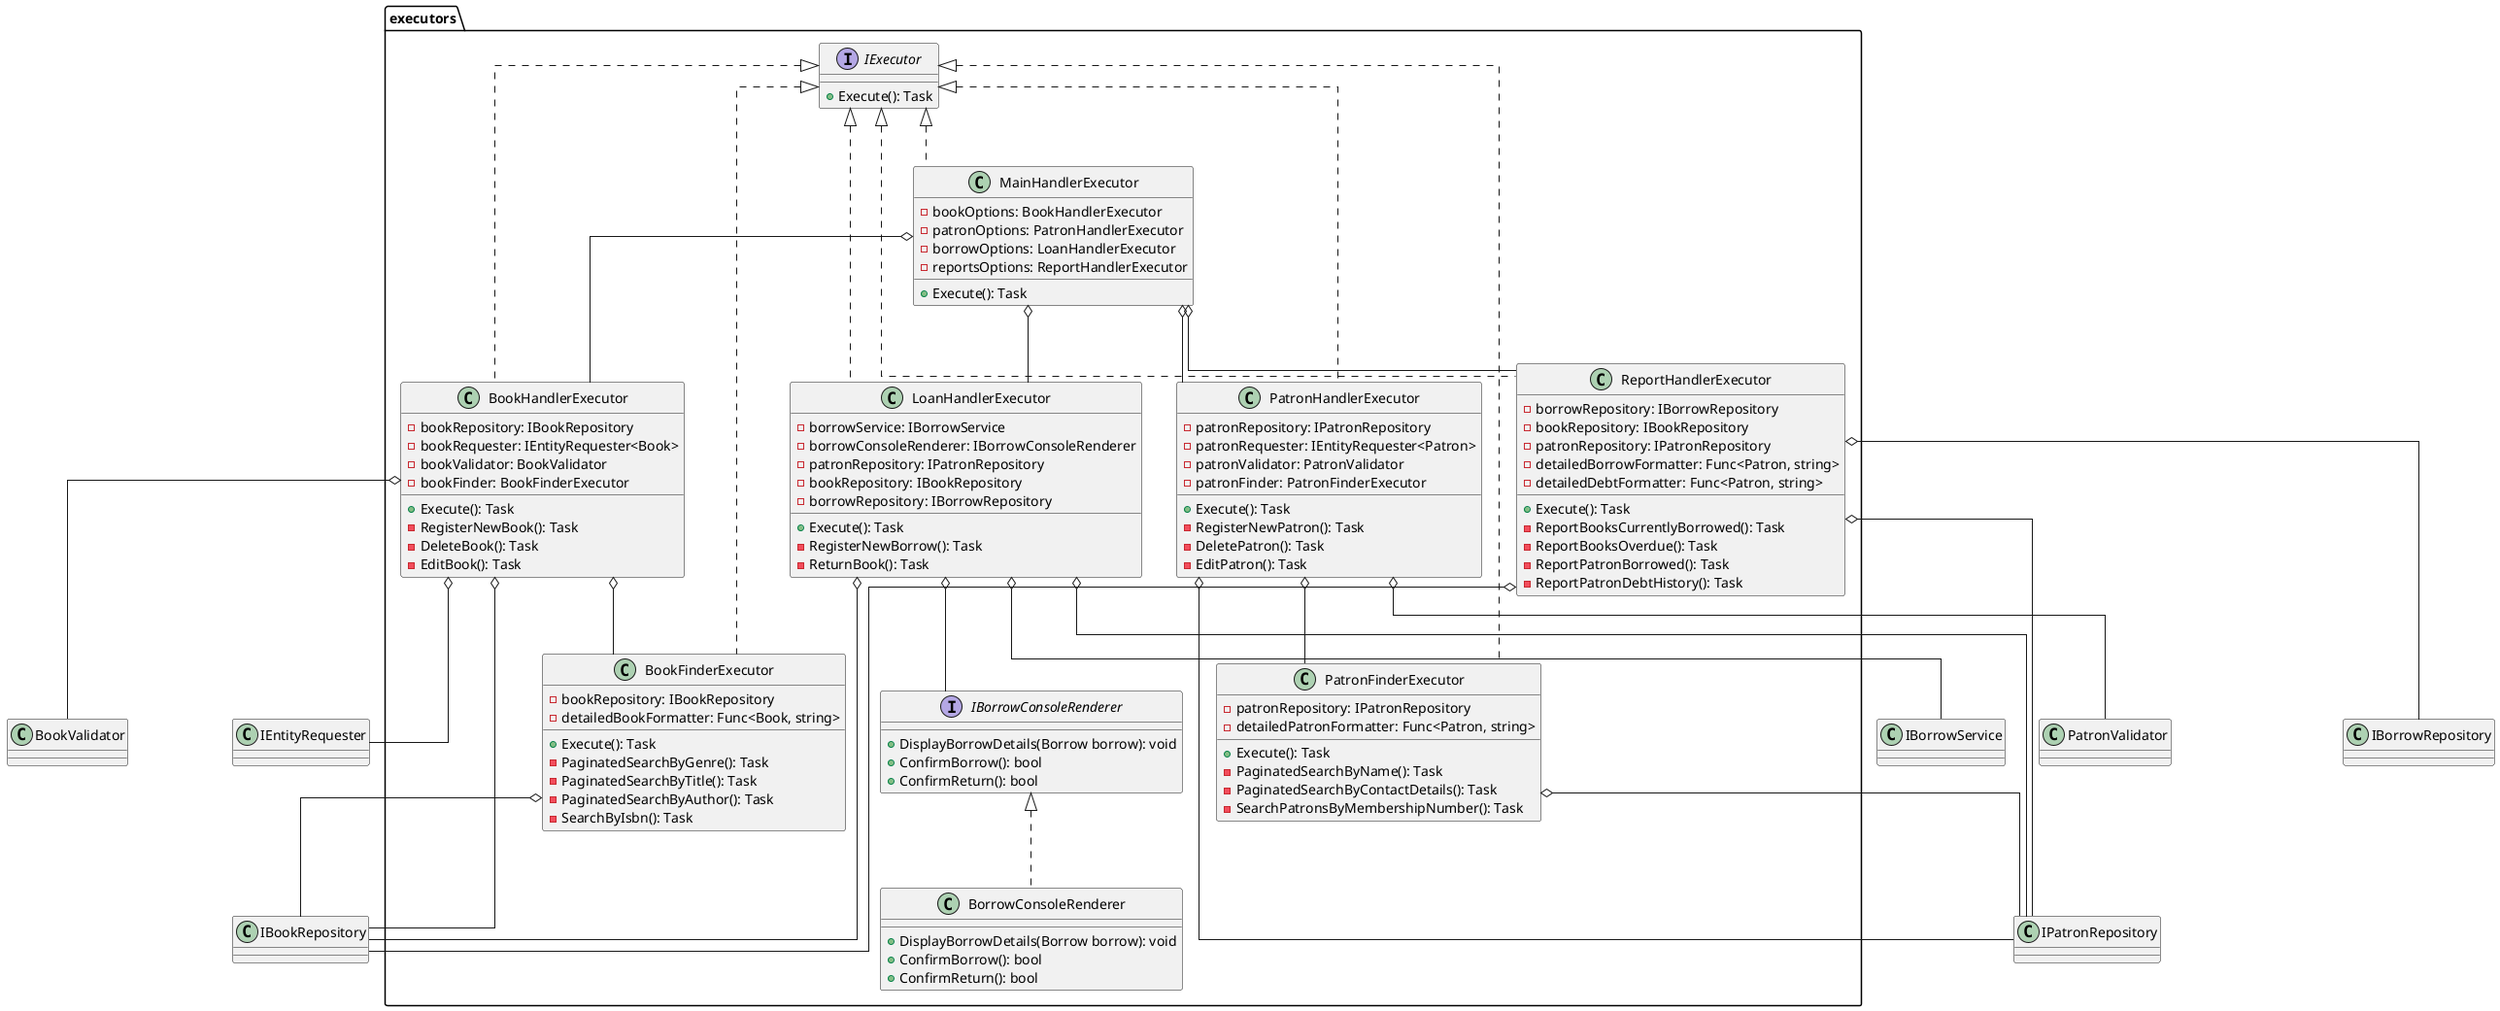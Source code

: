 @startuml
skinparam linetype ortho

package executors {
    class BookFinderExecutor {
            -  bookRepository: IBookRepository
            -  detailedBookFormatter: Func<Book, string>
            +  Execute(): Task
            -  PaginatedSearchByGenre(): Task
            -  PaginatedSearchByTitle(): Task
            -  PaginatedSearchByAuthor(): Task
            -  SearchByIsbn(): Task
        }

    class BookHandlerExecutor {
            -  bookRepository: IBookRepository
            -  bookRequester: IEntityRequester<Book>
            -  bookValidator: BookValidator
            -  bookFinder: BookFinderExecutor
            +  Execute(): Task
            -  RegisterNewBook(): Task
            -  DeleteBook(): Task
            -  EditBook(): Task
        }

    class LoanHandlerExecutor {
            -  borrowService: IBorrowService
            -  borrowConsoleRenderer: IBorrowConsoleRenderer
            -  patronRepository: IPatronRepository
            -  bookRepository: IBookRepository
            -  borrowRepository: IBorrowRepository
            +  Execute(): Task
            -  RegisterNewBorrow(): Task
            -  ReturnBook(): Task
        }

     class PatronFinderExecutor {
            -  patronRepository: IPatronRepository
            -  detailedPatronFormatter: Func<Patron, string>
            +  Execute(): Task
            -  PaginatedSearchByName(): Task
            -  PaginatedSearchByContactDetails(): Task
            -  SearchPatronsByMembershipNumber(): Task
        }

     class PatronHandlerExecutor {
            -  patronRepository: IPatronRepository
            -  patronRequester: IEntityRequester<Patron>
            -  patronValidator: PatronValidator
            -  patronFinder: PatronFinderExecutor
            +  Execute(): Task
            -  RegisterNewPatron(): Task
            -  DeletePatron(): Task
            -  EditPatron(): Task
        }

     class ReportHandlerExecutor {
            -  borrowRepository: IBorrowRepository
            -  bookRepository: IBookRepository
            -  patronRepository: IPatronRepository
            -  detailedBorrowFormatter: Func<Patron, string>
            -  detailedDebtFormatter: Func<Patron, string>
            +  Execute(): Task
            -  ReportBooksCurrentlyBorrowed(): Task
            -  ReportBooksOverdue(): Task
            -  ReportPatronBorrowed(): Task
            -  ReportPatronDebtHistory(): Task
        }

     class MainHandlerExecutor {
            - bookOptions: BookHandlerExecutor
            - patronOptions: PatronHandlerExecutor
            - borrowOptions: LoanHandlerExecutor
            - reportsOptions: ReportHandlerExecutor
            +  Execute(): Task
        }
    MainHandlerExecutor o-- BookHandlerExecutor
    MainHandlerExecutor o-- PatronHandlerExecutor
    MainHandlerExecutor o-- LoanHandlerExecutor
    MainHandlerExecutor o-- ReportHandlerExecutor

    interface IExecutor {
        + Execute(): Task
    }
    IExecutor <|.. BookFinderExecutor
    IExecutor <|.. BookHandlerExecutor
    IExecutor <|.. LoanHandlerExecutor
    IExecutor <|.. PatronFinderExecutor
    IExecutor <|.. PatronHandlerExecutor
    IExecutor <|.. ReportHandlerExecutor
    IExecutor <|.. MainHandlerExecutor

     class BorrowConsoleRenderer {
            + DisplayBorrowDetails(Borrow borrow): void
            + ConfirmBorrow(): bool
            + ConfirmReturn(): bool
        }

    interface IBorrowConsoleRenderer {
        + DisplayBorrowDetails(Borrow borrow): void
        + ConfirmBorrow(): bool
        + ConfirmReturn(): bool
    }
    IBorrowConsoleRenderer <|.. BorrowConsoleRenderer
}

PatronHandlerExecutor o-- PatronValidator
PatronHandlerExecutor o-- IPatronRepository
PatronHandlerExecutor o-- PatronFinderExecutor

PatronFinderExecutor o-- IPatronRepository

BookFinderExecutor o-- IBookRepository

BookHandlerExecutor o-- IBookRepository
BookHandlerExecutor o-- IEntityRequester
BookHandlerExecutor o-- BookValidator
BookHandlerExecutor o-- BookFinderExecutor

LoanHandlerExecutor o-- IBorrowService
LoanHandlerExecutor o-- IBorrowConsoleRenderer
LoanHandlerExecutor o-- IPatronRepository
LoanHandlerExecutor o-- IBookRepository

ReportHandlerExecutor o-- IBorrowRepository
ReportHandlerExecutor o-- IBookRepository
ReportHandlerExecutor o-- IPatronRepository

@enduml
